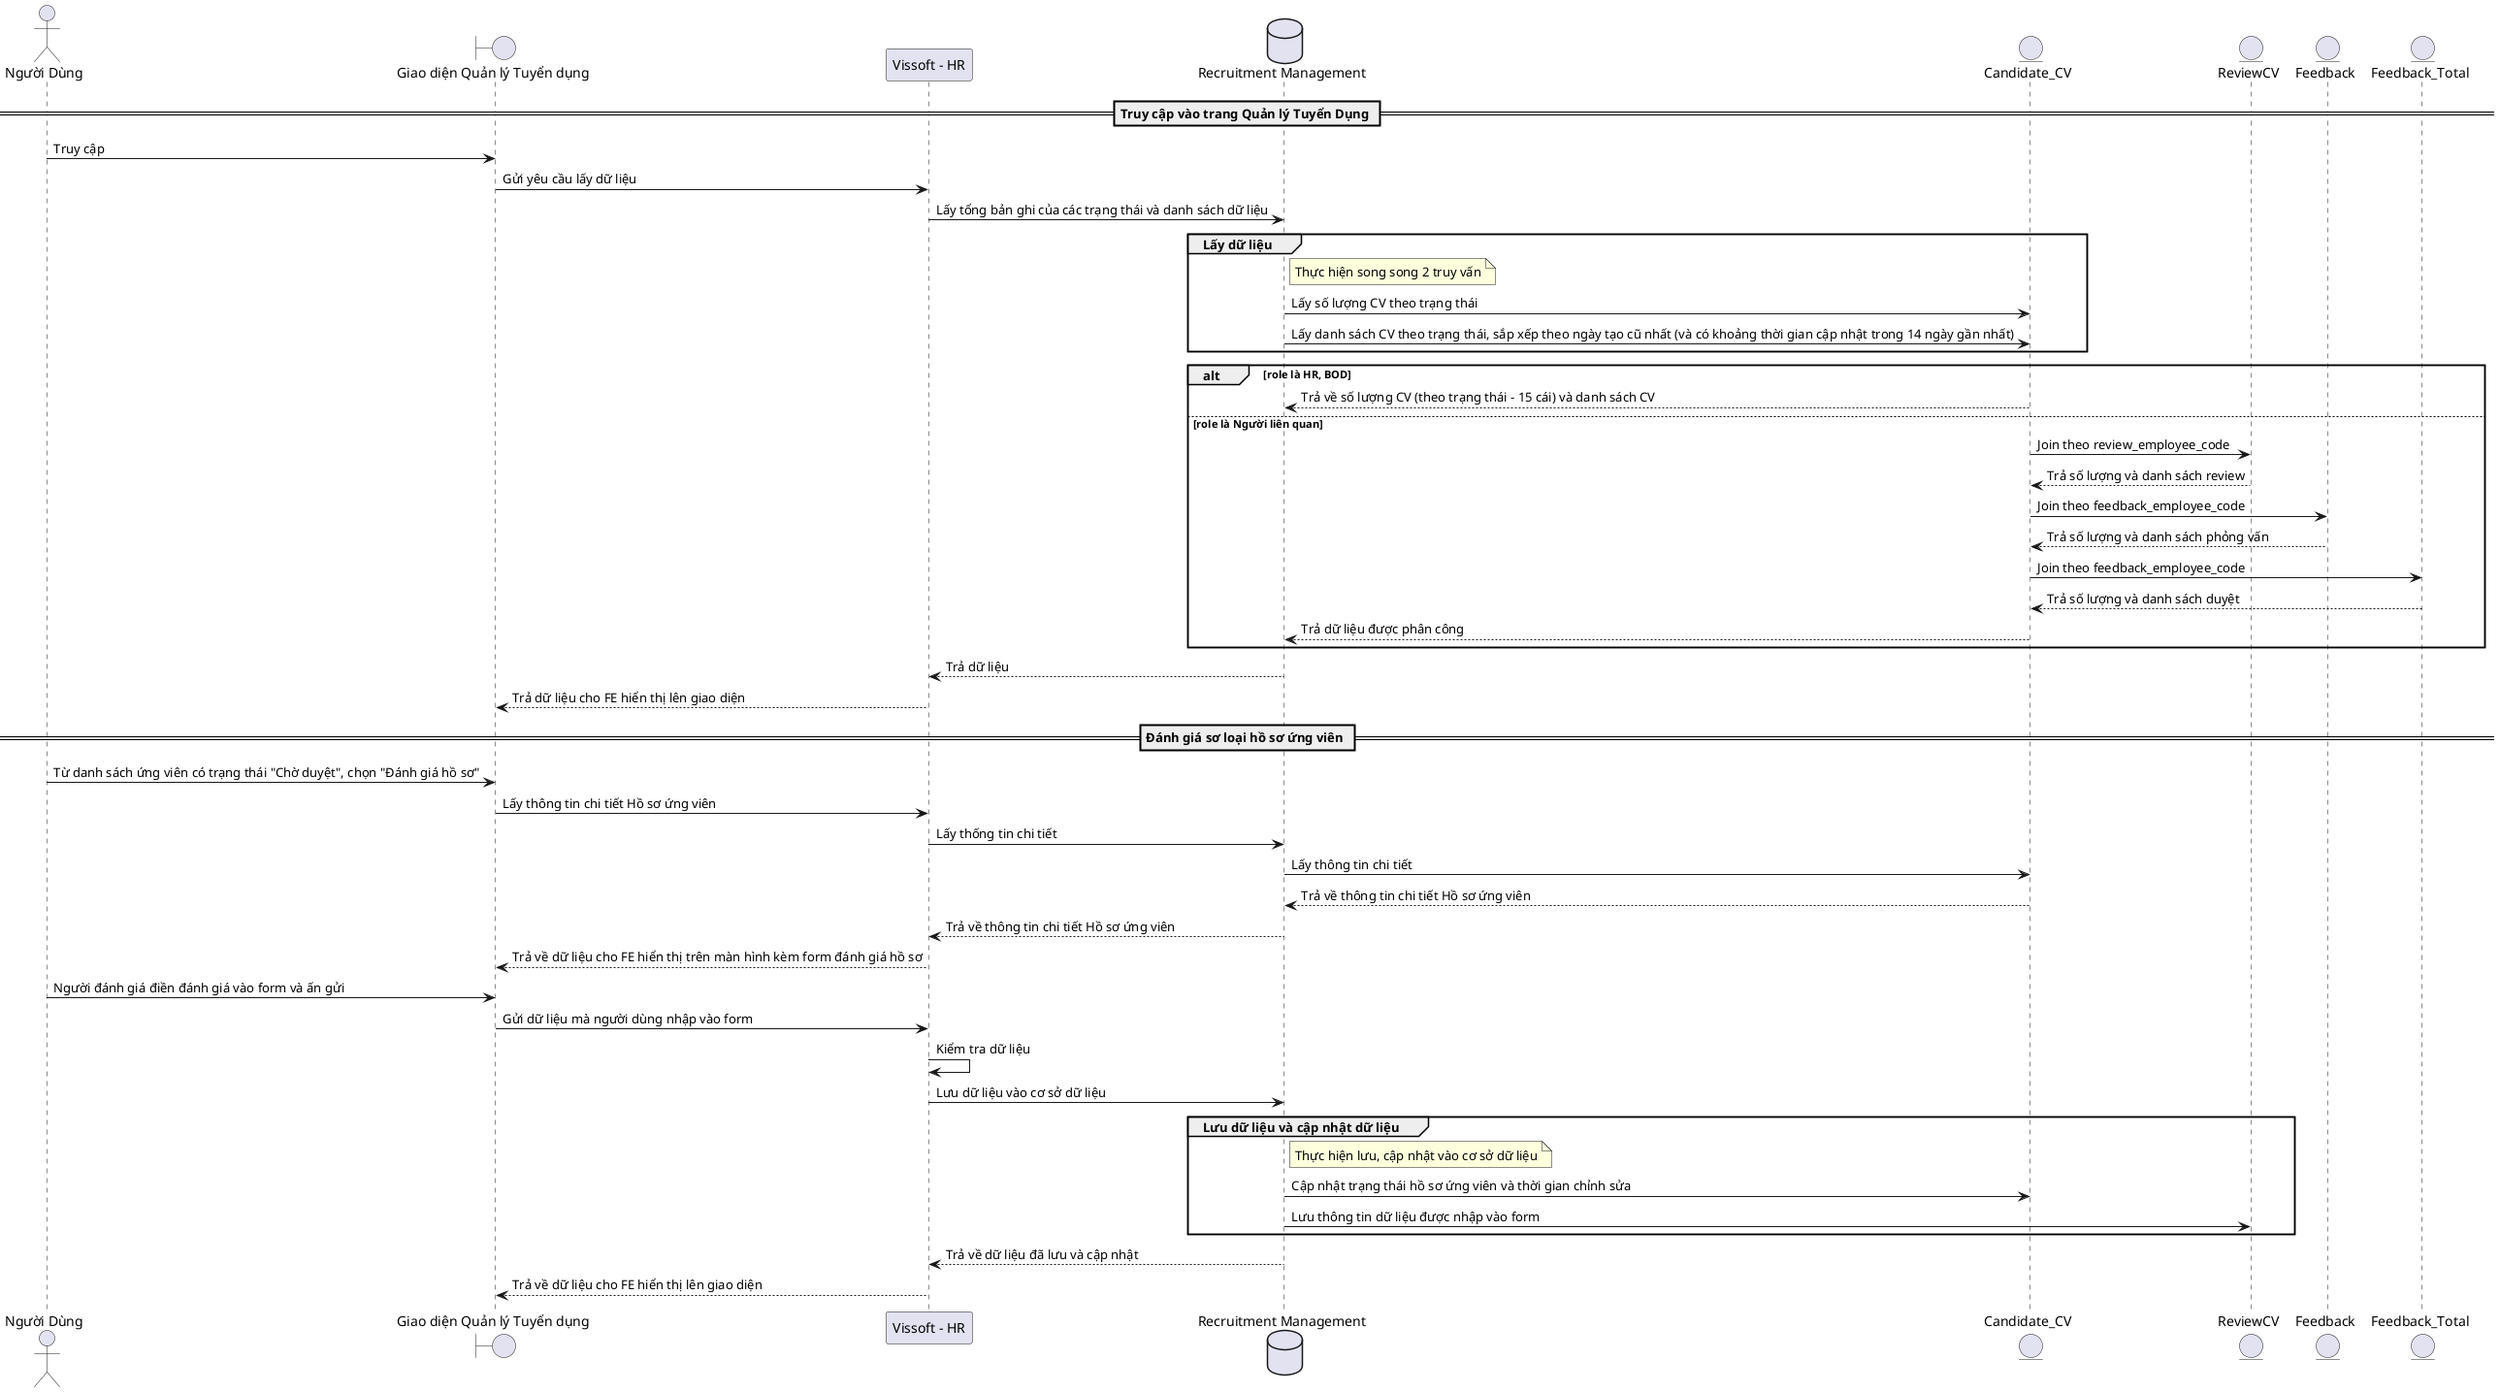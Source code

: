 @startuml
actor "Người Dùng" as User

boundary "Giao diện Quản lý Tuyển dụng" as FE

participant "Vissoft - HR" as BE

database "Recruitment Management" as DB_HR

entity Candidate_CV
entity ReviewCV
entity Feedback
entity Feedback_Total
'entity Employee
'entity School
'entity Param
'entity Calendar
'entity Calendar_Employee
'entity Pre_employees
'entity Employee_Contract
'entity Relative
'entity JD
'entity recruitment_need
'entity Histories_Status
'entity recruitment_stakeholder
'entity Department

== Truy cập vào trang Quản lý Tuyển Dụng ==
User -> FE: Truy cập
FE -> BE: Gửi yêu cầu lấy dữ liệu
BE -> DB_HR: Lấy tổng bản ghi của các trạng thái và danh sách dữ liệu

group Lấy dữ liệu
    note right of DB_HR: Thực hiện song song 2 truy vấn

    DB_HR -> Candidate_CV: Lấy số lượng CV theo trạng thái
    DB_HR -> Candidate_CV: Lấy danh sách CV theo trạng thái, sắp xếp theo ngày tạo cũ nhất (và có khoảng thời gian cập nhật trong 14 ngày gần nhất)
end

alt role là HR, BOD
    Candidate_CV --> DB_HR: Trả về số lượng CV (theo trạng thái - 15 cái) và danh sách CV

else role là Người liên quan
    Candidate_CV -> ReviewCV: Join theo review_employee_code
    ReviewCV --> Candidate_CV: Trả số lượng và danh sách review

    Candidate_CV -> Feedback: Join theo feedback_employee_code
    Feedback --> Candidate_CV: Trả số lượng và danh sách phỏng vấn

    Candidate_CV -> Feedback_Total: Join theo feedback_employee_code
    Feedback_Total --> Candidate_CV: Trả số lượng và danh sách duyệt

    Candidate_CV --> DB_HR: Trả dữ liệu được phân công
end


DB_HR --> BE: Trả dữ liệu
BE --> FE: Trả dữ liệu cho FE hiển thị lên giao diện

== Đánh giá sơ loại hồ sơ ứng viên ==
User -> FE: Từ danh sách ứng viên có trạng thái "Chờ duyệt", chọn "Đánh giá hồ sơ"
FE -> BE: Lấy thông tin chi tiết Hồ sơ ứng viên
BE -> DB_HR: Lấy thống tin chi tiết
DB_HR -> Candidate_CV: Lấy thông tin chi tiết

Candidate_CV --> DB_HR: Trả về thông tin chi tiết Hồ sơ ứng viên
DB_HR --> BE: Trả về thông tin chi tiết Hồ sơ ứng viên
BE --> FE: Trả về dữ liệu cho FE hiển thị trên màn hình kèm form đánh giá hồ sơ

User -> FE: Người đánh giá điền đánh giá vào form và ấn gửi
FE -> BE: Gửi dữ liệu mà người dùng nhập vào form
BE -> BE: Kiểm tra dữ liệu
BE -> DB_HR: Lưu dữ liệu vào cơ sở dữ liệu

group Lưu dữ liệu và cập nhật dữ liệu
    note right of DB_HR: Thực hiện lưu, cập nhật vào cơ sở dữ liệu
    DB_HR -> Candidate_CV: Cập nhật trạng thái hồ sơ ứng viên và thời gian chỉnh sửa
    DB_HR -> ReviewCV: Lưu thông tin dữ liệu được nhập vào form
end

DB_HR --> BE: Trả về dữ liệu đã lưu và cập nhật
BE --> FE: Trả về dữ liệu cho FE hiển thị lên giao diện

@enduml